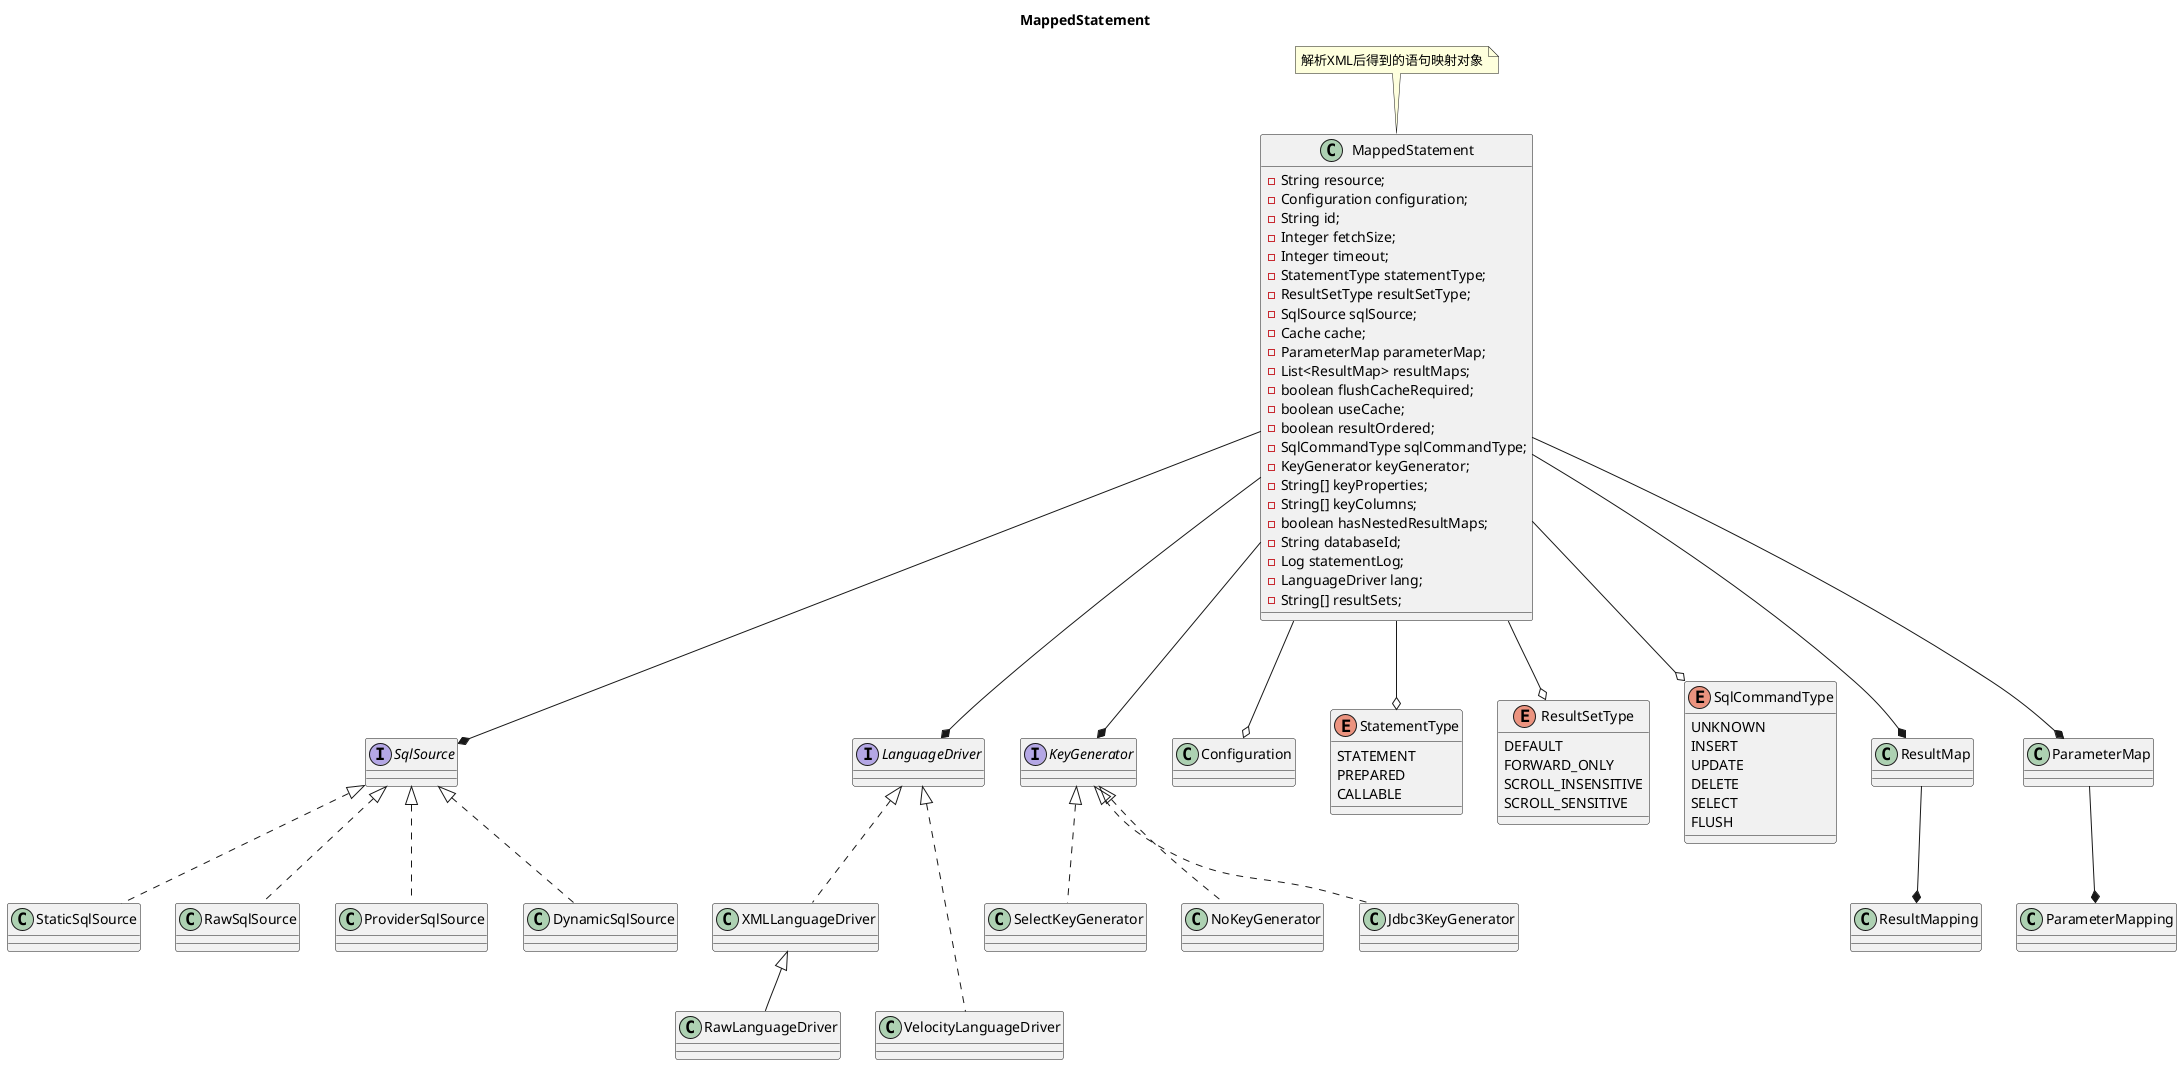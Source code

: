 @startuml 

title MappedStatement

class MappedStatement {
    - String resource;
    - Configuration configuration;
    - String id;
    - Integer fetchSize;
    - Integer timeout;
    - StatementType statementType;
    - ResultSetType resultSetType;
    - SqlSource sqlSource;
    - Cache cache;
    - ParameterMap parameterMap;
    - List<ResultMap> resultMaps;
    - boolean flushCacheRequired;
    - boolean useCache;
    - boolean resultOrdered;
    - SqlCommandType sqlCommandType;
    - KeyGenerator keyGenerator;
    - String[] keyProperties;
    - String[] keyColumns;
    - boolean hasNestedResultMaps;
    - String databaseId;
    - Log statementLog;
    - LanguageDriver lang;
    - String[] resultSets;
}

note top of MappedStatement : 解析XML后得到的语句映射对象
class Configuration
enum StatementType {
    STATEMENT
    PREPARED
    CALLABLE
}
enum ResultSetType{
    DEFAULT
    FORWARD_ONLY
    SCROLL_INSENSITIVE
    SCROLL_SENSITIVE
}
enum SqlCommandType{
    UNKNOWN
    INSERT
    UPDATE
    DELETE
    SELECT
    FLUSH
}
together {
    interface KeyGenerator
    class Jdbc3KeyGenerator
    class NoKeyGenerator
    class SelectKeyGenerator
}
Jdbc3KeyGenerator .up.|> KeyGenerator
NoKeyGenerator .up.|> KeyGenerator
SelectKeyGenerator .up.|> KeyGenerator

together {
    interface LanguageDriver
    class RawLanguageDriver
    class XMLLanguageDriver
    class VelocityLanguageDriver
}
XMLLanguageDriver .up.|> LanguageDriver
RawLanguageDriver -up-|> XMLLanguageDriver
VelocityLanguageDriver .up.|> LanguageDriver

together {
    interface SqlSource
    class DynamicSqlSource
    class ProviderSqlSource
    class RawSqlSource
    class StaticSqlSource
}

DynamicSqlSource .up.|> SqlSource
ProviderSqlSource .up.|> SqlSource
RawSqlSource .up.|> SqlSource
StaticSqlSource .up.|> SqlSource

class ResultMap
class ResultMapping
ResultMap --* ResultMapping

class ParameterMap
class ParameterMapping
ParameterMap --* ParameterMapping

together {
    MappedStatement --o Configuration
    MappedStatement --o StatementType
    MappedStatement --o ResultSetType
    MappedStatement --o SqlCommandType
}

MappedStatement --* SqlSource

together {
    MappedStatement --* ParameterMap
    MappedStatement --* ResultMap
    MappedStatement --* KeyGenerator
    MappedStatement --* LanguageDriver
}


@enduml